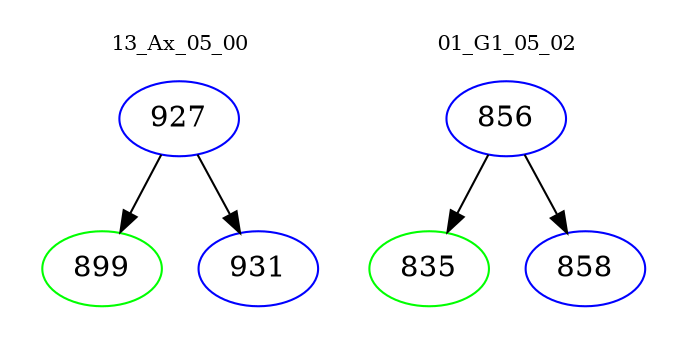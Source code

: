 digraph{
subgraph cluster_0 {
color = white
label = "13_Ax_05_00";
fontsize=10;
T0_927 [label="927", color="blue"]
T0_927 -> T0_899 [color="black"]
T0_899 [label="899", color="green"]
T0_927 -> T0_931 [color="black"]
T0_931 [label="931", color="blue"]
}
subgraph cluster_1 {
color = white
label = "01_G1_05_02";
fontsize=10;
T1_856 [label="856", color="blue"]
T1_856 -> T1_835 [color="black"]
T1_835 [label="835", color="green"]
T1_856 -> T1_858 [color="black"]
T1_858 [label="858", color="blue"]
}
}
